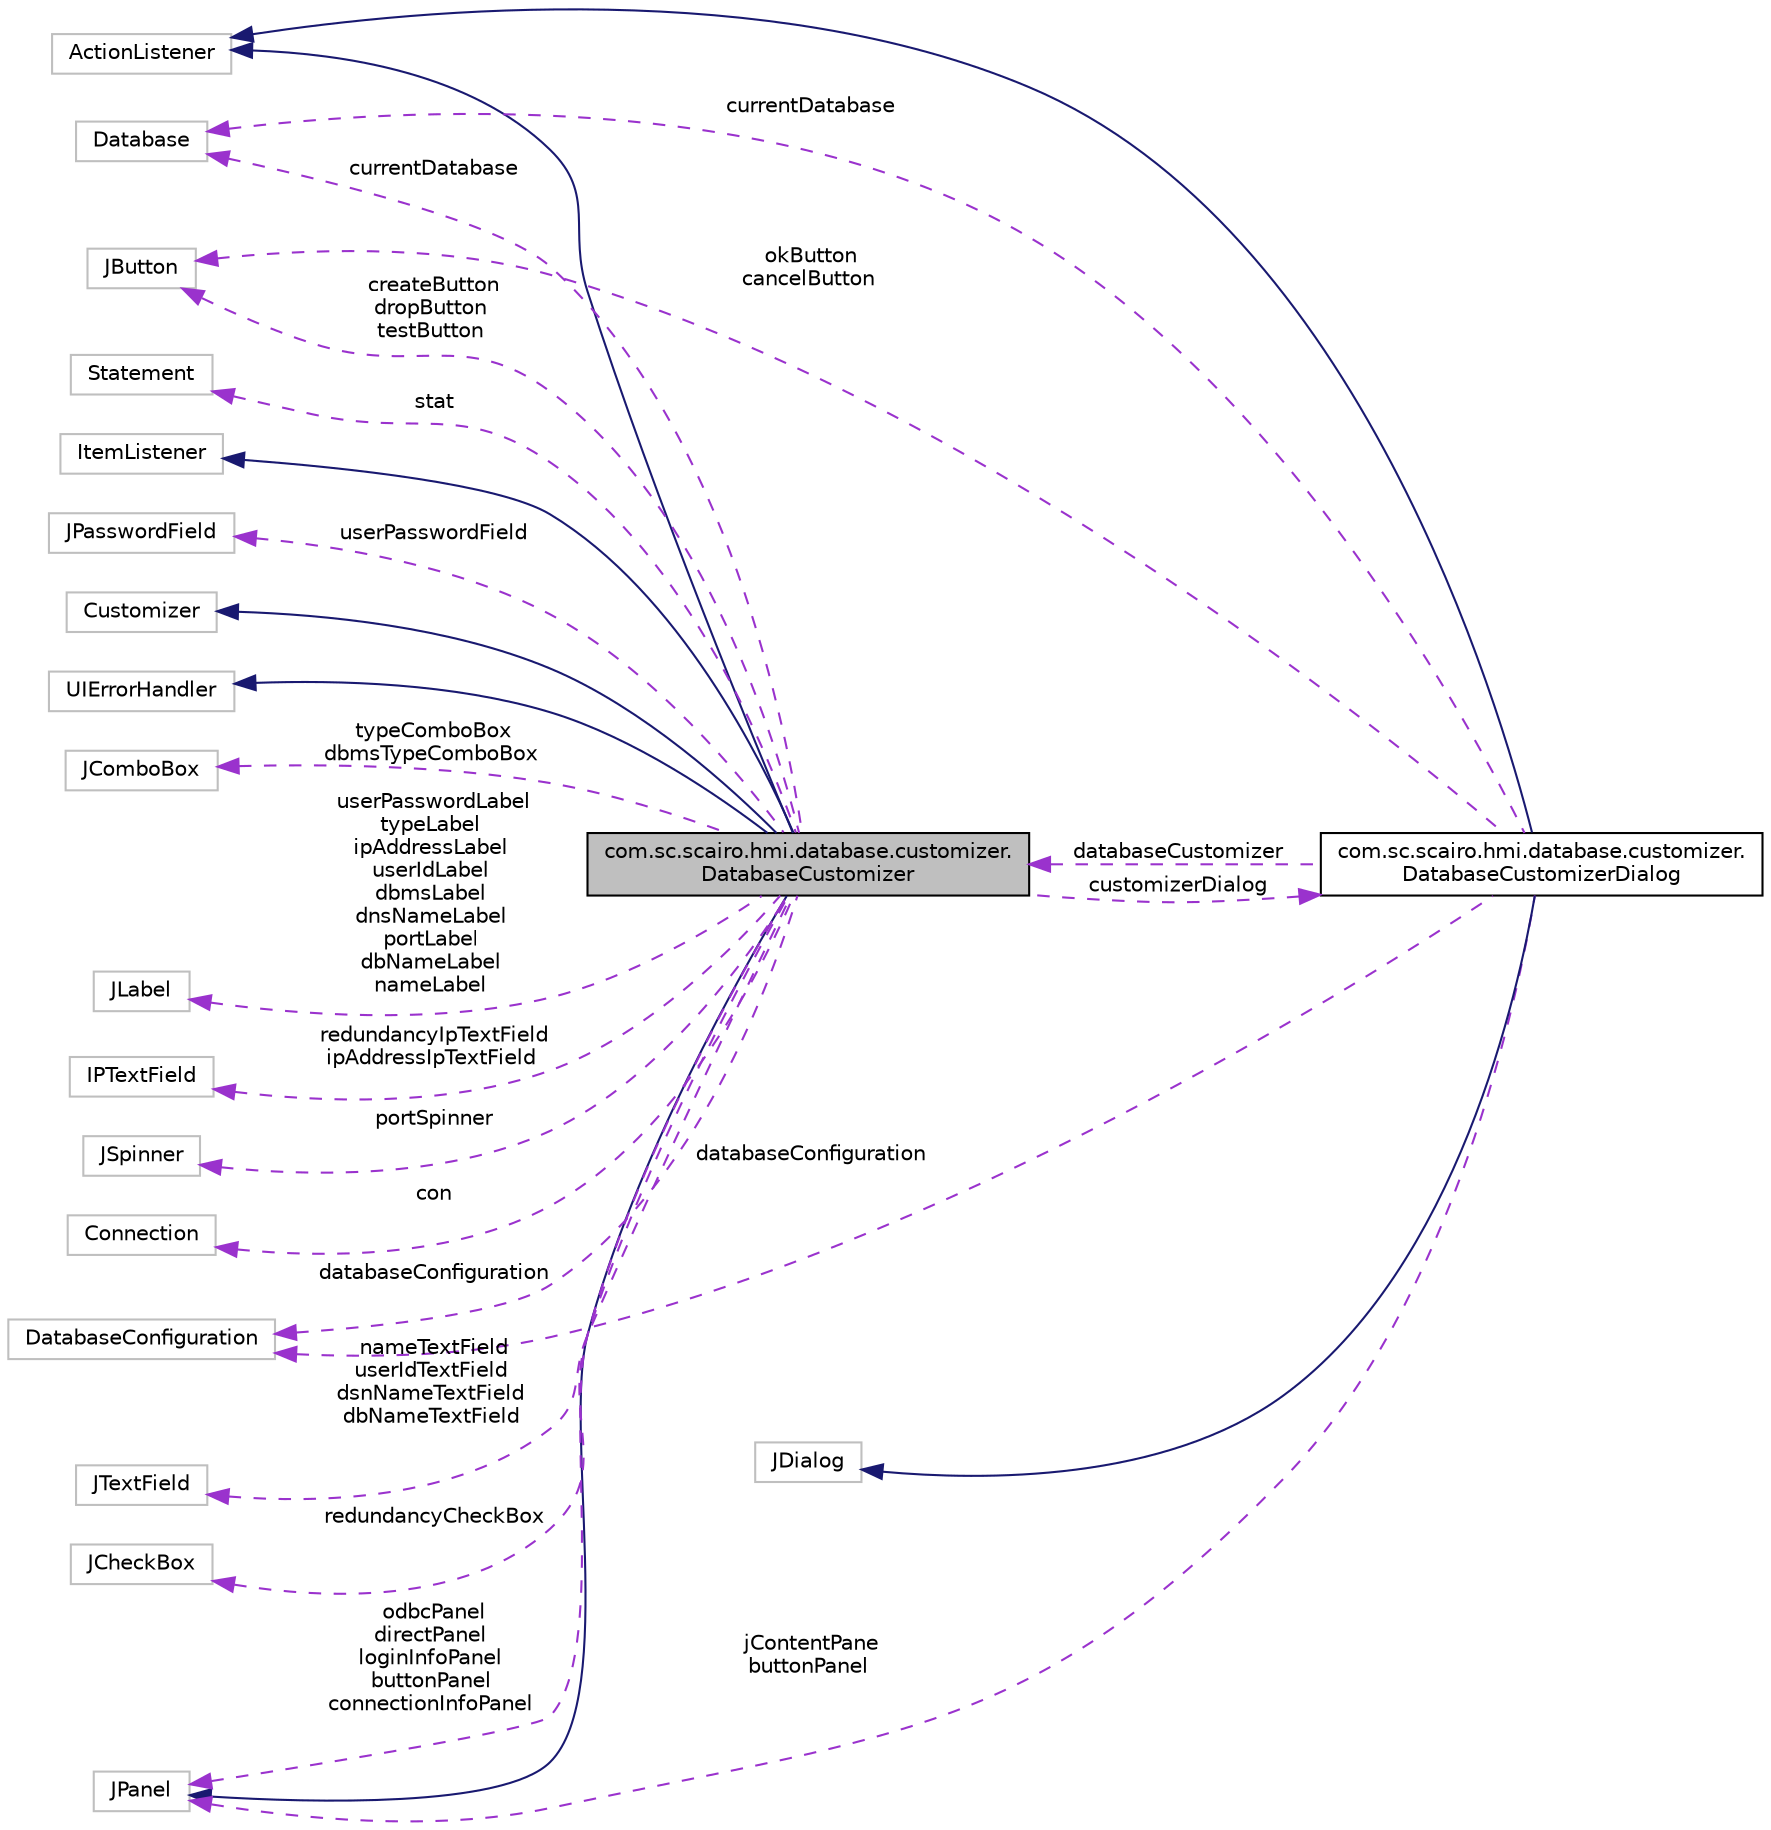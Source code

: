 digraph "com.sc.scairo.hmi.database.customizer.DatabaseCustomizer"
{
 // LATEX_PDF_SIZE
  edge [fontname="Helvetica",fontsize="10",labelfontname="Helvetica",labelfontsize="10"];
  node [fontname="Helvetica",fontsize="10",shape=record];
  rankdir="LR";
  Node1 [label="com.sc.scairo.hmi.database.customizer.\lDatabaseCustomizer",height=0.2,width=0.4,color="black", fillcolor="grey75", style="filled", fontcolor="black",tooltip=" "];
  Node2 -> Node1 [dir="back",color="midnightblue",fontsize="10",style="solid",fontname="Helvetica"];
  Node2 [label="JPanel",height=0.2,width=0.4,color="grey75", fillcolor="white", style="filled",tooltip=" "];
  Node3 -> Node1 [dir="back",color="midnightblue",fontsize="10",style="solid",fontname="Helvetica"];
  Node3 [label="ItemListener",height=0.2,width=0.4,color="grey75", fillcolor="white", style="filled",tooltip=" "];
  Node4 -> Node1 [dir="back",color="midnightblue",fontsize="10",style="solid",fontname="Helvetica"];
  Node4 [label="ActionListener",height=0.2,width=0.4,color="grey75", fillcolor="white", style="filled",tooltip=" "];
  Node5 -> Node1 [dir="back",color="midnightblue",fontsize="10",style="solid",fontname="Helvetica"];
  Node5 [label="Customizer",height=0.2,width=0.4,color="grey75", fillcolor="white", style="filled",tooltip=" "];
  Node6 -> Node1 [dir="back",color="midnightblue",fontsize="10",style="solid",fontname="Helvetica"];
  Node6 [label="UIErrorHandler",height=0.2,width=0.4,color="grey75", fillcolor="white", style="filled",tooltip=" "];
  Node7 -> Node1 [dir="back",color="darkorchid3",fontsize="10",style="dashed",label=" currentDatabase" ,fontname="Helvetica"];
  Node7 [label="Database",height=0.2,width=0.4,color="grey75", fillcolor="white", style="filled",tooltip=" "];
  Node8 -> Node1 [dir="back",color="darkorchid3",fontsize="10",style="dashed",label=" redundancyCheckBox" ,fontname="Helvetica"];
  Node8 [label="JCheckBox",height=0.2,width=0.4,color="grey75", fillcolor="white", style="filled",tooltip=" "];
  Node9 -> Node1 [dir="back",color="darkorchid3",fontsize="10",style="dashed",label=" createButton\ndropButton\ntestButton" ,fontname="Helvetica"];
  Node9 [label="JButton",height=0.2,width=0.4,color="grey75", fillcolor="white", style="filled",tooltip=" "];
  Node10 -> Node1 [dir="back",color="darkorchid3",fontsize="10",style="dashed",label=" customizerDialog" ,fontname="Helvetica"];
  Node10 [label="com.sc.scairo.hmi.database.customizer.\lDatabaseCustomizerDialog",height=0.2,width=0.4,color="black", fillcolor="white", style="filled",URL="$classcom_1_1sc_1_1scairo_1_1hmi_1_1database_1_1customizer_1_1_database_customizer_dialog.html",tooltip=" "];
  Node11 -> Node10 [dir="back",color="midnightblue",fontsize="10",style="solid",fontname="Helvetica"];
  Node11 [label="JDialog",height=0.2,width=0.4,color="grey75", fillcolor="white", style="filled",tooltip=" "];
  Node4 -> Node10 [dir="back",color="midnightblue",fontsize="10",style="solid",fontname="Helvetica"];
  Node7 -> Node10 [dir="back",color="darkorchid3",fontsize="10",style="dashed",label=" currentDatabase" ,fontname="Helvetica"];
  Node9 -> Node10 [dir="back",color="darkorchid3",fontsize="10",style="dashed",label=" okButton\ncancelButton" ,fontname="Helvetica"];
  Node1 -> Node10 [dir="back",color="darkorchid3",fontsize="10",style="dashed",label=" databaseCustomizer" ,fontname="Helvetica"];
  Node12 -> Node10 [dir="back",color="darkorchid3",fontsize="10",style="dashed",label=" databaseConfiguration" ,fontname="Helvetica"];
  Node12 [label="DatabaseConfiguration",height=0.2,width=0.4,color="grey75", fillcolor="white", style="filled",tooltip=" "];
  Node2 -> Node10 [dir="back",color="darkorchid3",fontsize="10",style="dashed",label=" jContentPane\nbuttonPanel" ,fontname="Helvetica"];
  Node13 -> Node1 [dir="back",color="darkorchid3",fontsize="10",style="dashed",label=" redundancyIpTextField\nipAddressIpTextField" ,fontname="Helvetica"];
  Node13 [label="IPTextField",height=0.2,width=0.4,color="grey75", fillcolor="white", style="filled",tooltip=" "];
  Node14 -> Node1 [dir="back",color="darkorchid3",fontsize="10",style="dashed",label=" nameTextField\nuserIdTextField\ndsnNameTextField\ndbNameTextField" ,fontname="Helvetica"];
  Node14 [label="JTextField",height=0.2,width=0.4,color="grey75", fillcolor="white", style="filled",tooltip=" "];
  Node15 -> Node1 [dir="back",color="darkorchid3",fontsize="10",style="dashed",label=" stat" ,fontname="Helvetica"];
  Node15 [label="Statement",height=0.2,width=0.4,color="grey75", fillcolor="white", style="filled",tooltip=" "];
  Node16 -> Node1 [dir="back",color="darkorchid3",fontsize="10",style="dashed",label=" portSpinner" ,fontname="Helvetica"];
  Node16 [label="JSpinner",height=0.2,width=0.4,color="grey75", fillcolor="white", style="filled",tooltip=" "];
  Node17 -> Node1 [dir="back",color="darkorchid3",fontsize="10",style="dashed",label=" con" ,fontname="Helvetica"];
  Node17 [label="Connection",height=0.2,width=0.4,color="grey75", fillcolor="white", style="filled",tooltip=" "];
  Node18 -> Node1 [dir="back",color="darkorchid3",fontsize="10",style="dashed",label=" userPasswordField" ,fontname="Helvetica"];
  Node18 [label="JPasswordField",height=0.2,width=0.4,color="grey75", fillcolor="white", style="filled",tooltip=" "];
  Node19 -> Node1 [dir="back",color="darkorchid3",fontsize="10",style="dashed",label=" typeComboBox\ndbmsTypeComboBox" ,fontname="Helvetica"];
  Node19 [label="JComboBox",height=0.2,width=0.4,color="grey75", fillcolor="white", style="filled",tooltip=" "];
  Node20 -> Node1 [dir="back",color="darkorchid3",fontsize="10",style="dashed",label=" userPasswordLabel\ntypeLabel\nipAddressLabel\nuserIdLabel\ndbmsLabel\ndnsNameLabel\nportLabel\ndbNameLabel\nnameLabel" ,fontname="Helvetica"];
  Node20 [label="JLabel",height=0.2,width=0.4,color="grey75", fillcolor="white", style="filled",tooltip=" "];
  Node12 -> Node1 [dir="back",color="darkorchid3",fontsize="10",style="dashed",label=" databaseConfiguration" ,fontname="Helvetica"];
  Node2 -> Node1 [dir="back",color="darkorchid3",fontsize="10",style="dashed",label=" odbcPanel\ndirectPanel\nloginInfoPanel\nbuttonPanel\nconnectionInfoPanel" ,fontname="Helvetica"];
}
